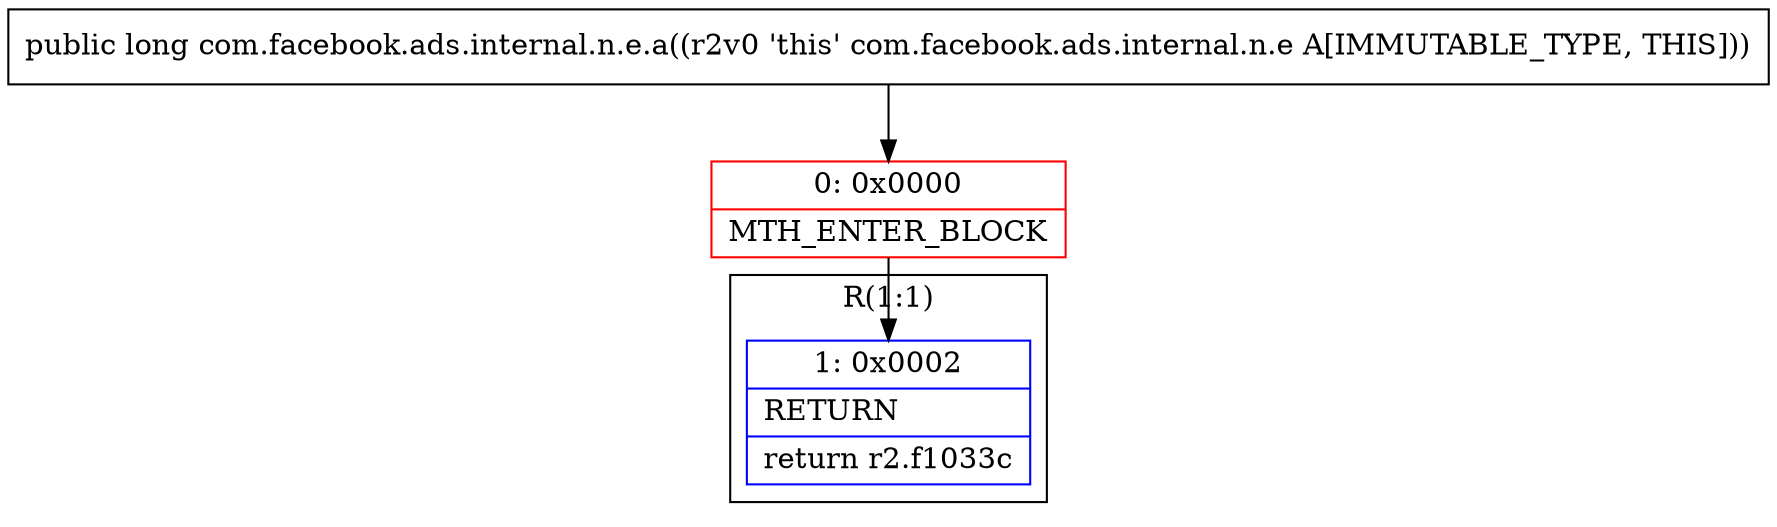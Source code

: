 digraph "CFG forcom.facebook.ads.internal.n.e.a()J" {
subgraph cluster_Region_220891775 {
label = "R(1:1)";
node [shape=record,color=blue];
Node_1 [shape=record,label="{1\:\ 0x0002|RETURN\l|return r2.f1033c\l}"];
}
Node_0 [shape=record,color=red,label="{0\:\ 0x0000|MTH_ENTER_BLOCK\l}"];
MethodNode[shape=record,label="{public long com.facebook.ads.internal.n.e.a((r2v0 'this' com.facebook.ads.internal.n.e A[IMMUTABLE_TYPE, THIS])) }"];
MethodNode -> Node_0;
Node_0 -> Node_1;
}

